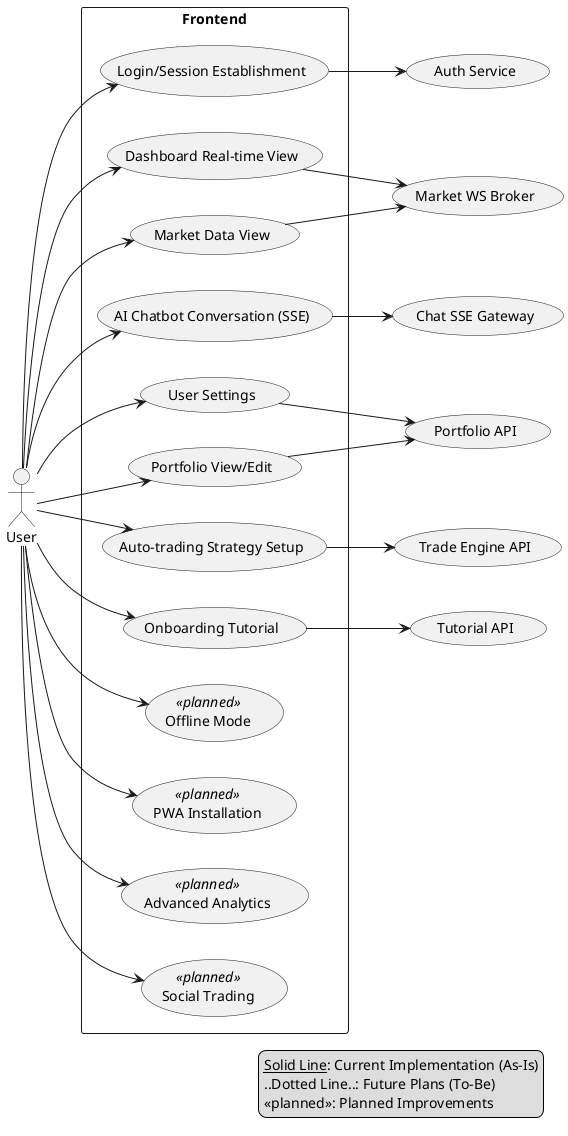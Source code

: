 @startuml
left to right direction
actor User
rectangle Frontend as FE {
  usecase UC_Login as "Login/Session Establishment"
  usecase UC_ViewDashboard as "Dashboard Real-time View"
  usecase UC_ChatAI as "AI Chatbot Conversation (SSE)"
  usecase UC_ManagePortfolio as "Portfolio View/Edit"
  usecase UC_Autotrade as "Auto-trading Strategy Setup"
  usecase UC_Settings as "User Settings"
  usecase UC_Tutorial as "Onboarding Tutorial"
  usecase UC_MarketData as "Market Data View"
  
  usecase UC_OfflineMode as "Offline Mode" <<planned>>
  usecase UC_PWA as "PWA Installation" <<planned>>
  usecase UC_AdvancedAnalytics as "Advanced Analytics" <<planned>>
  usecase UC_SocialTrading as "Social Trading" <<planned>>
}

User --> UC_Login
User --> UC_ViewDashboard
User --> UC_ChatAI
User --> UC_ManagePortfolio
User --> UC_Autotrade
User --> UC_Settings
User --> UC_Tutorial
User --> UC_MarketData
User --> UC_OfflineMode
User --> UC_PWA
User --> UC_AdvancedAnalytics
User --> UC_SocialTrading

UC_Login --> (Auth Service)
UC_ViewDashboard --> (Market WS Broker)
UC_ChatAI --> (Chat SSE Gateway)
UC_ManagePortfolio --> (Portfolio API)
UC_Autotrade --> (Trade Engine API)
UC_Settings --> (Portfolio API)
UC_MarketData --> (Market WS Broker)
UC_Tutorial --> (Tutorial API)

legend right
  __Solid Line__: Current Implementation (As-Is)
  ..Dotted Line..: Future Plans (To-Be)
  <<planned>>: Planned Improvements
endlegend
@enduml
